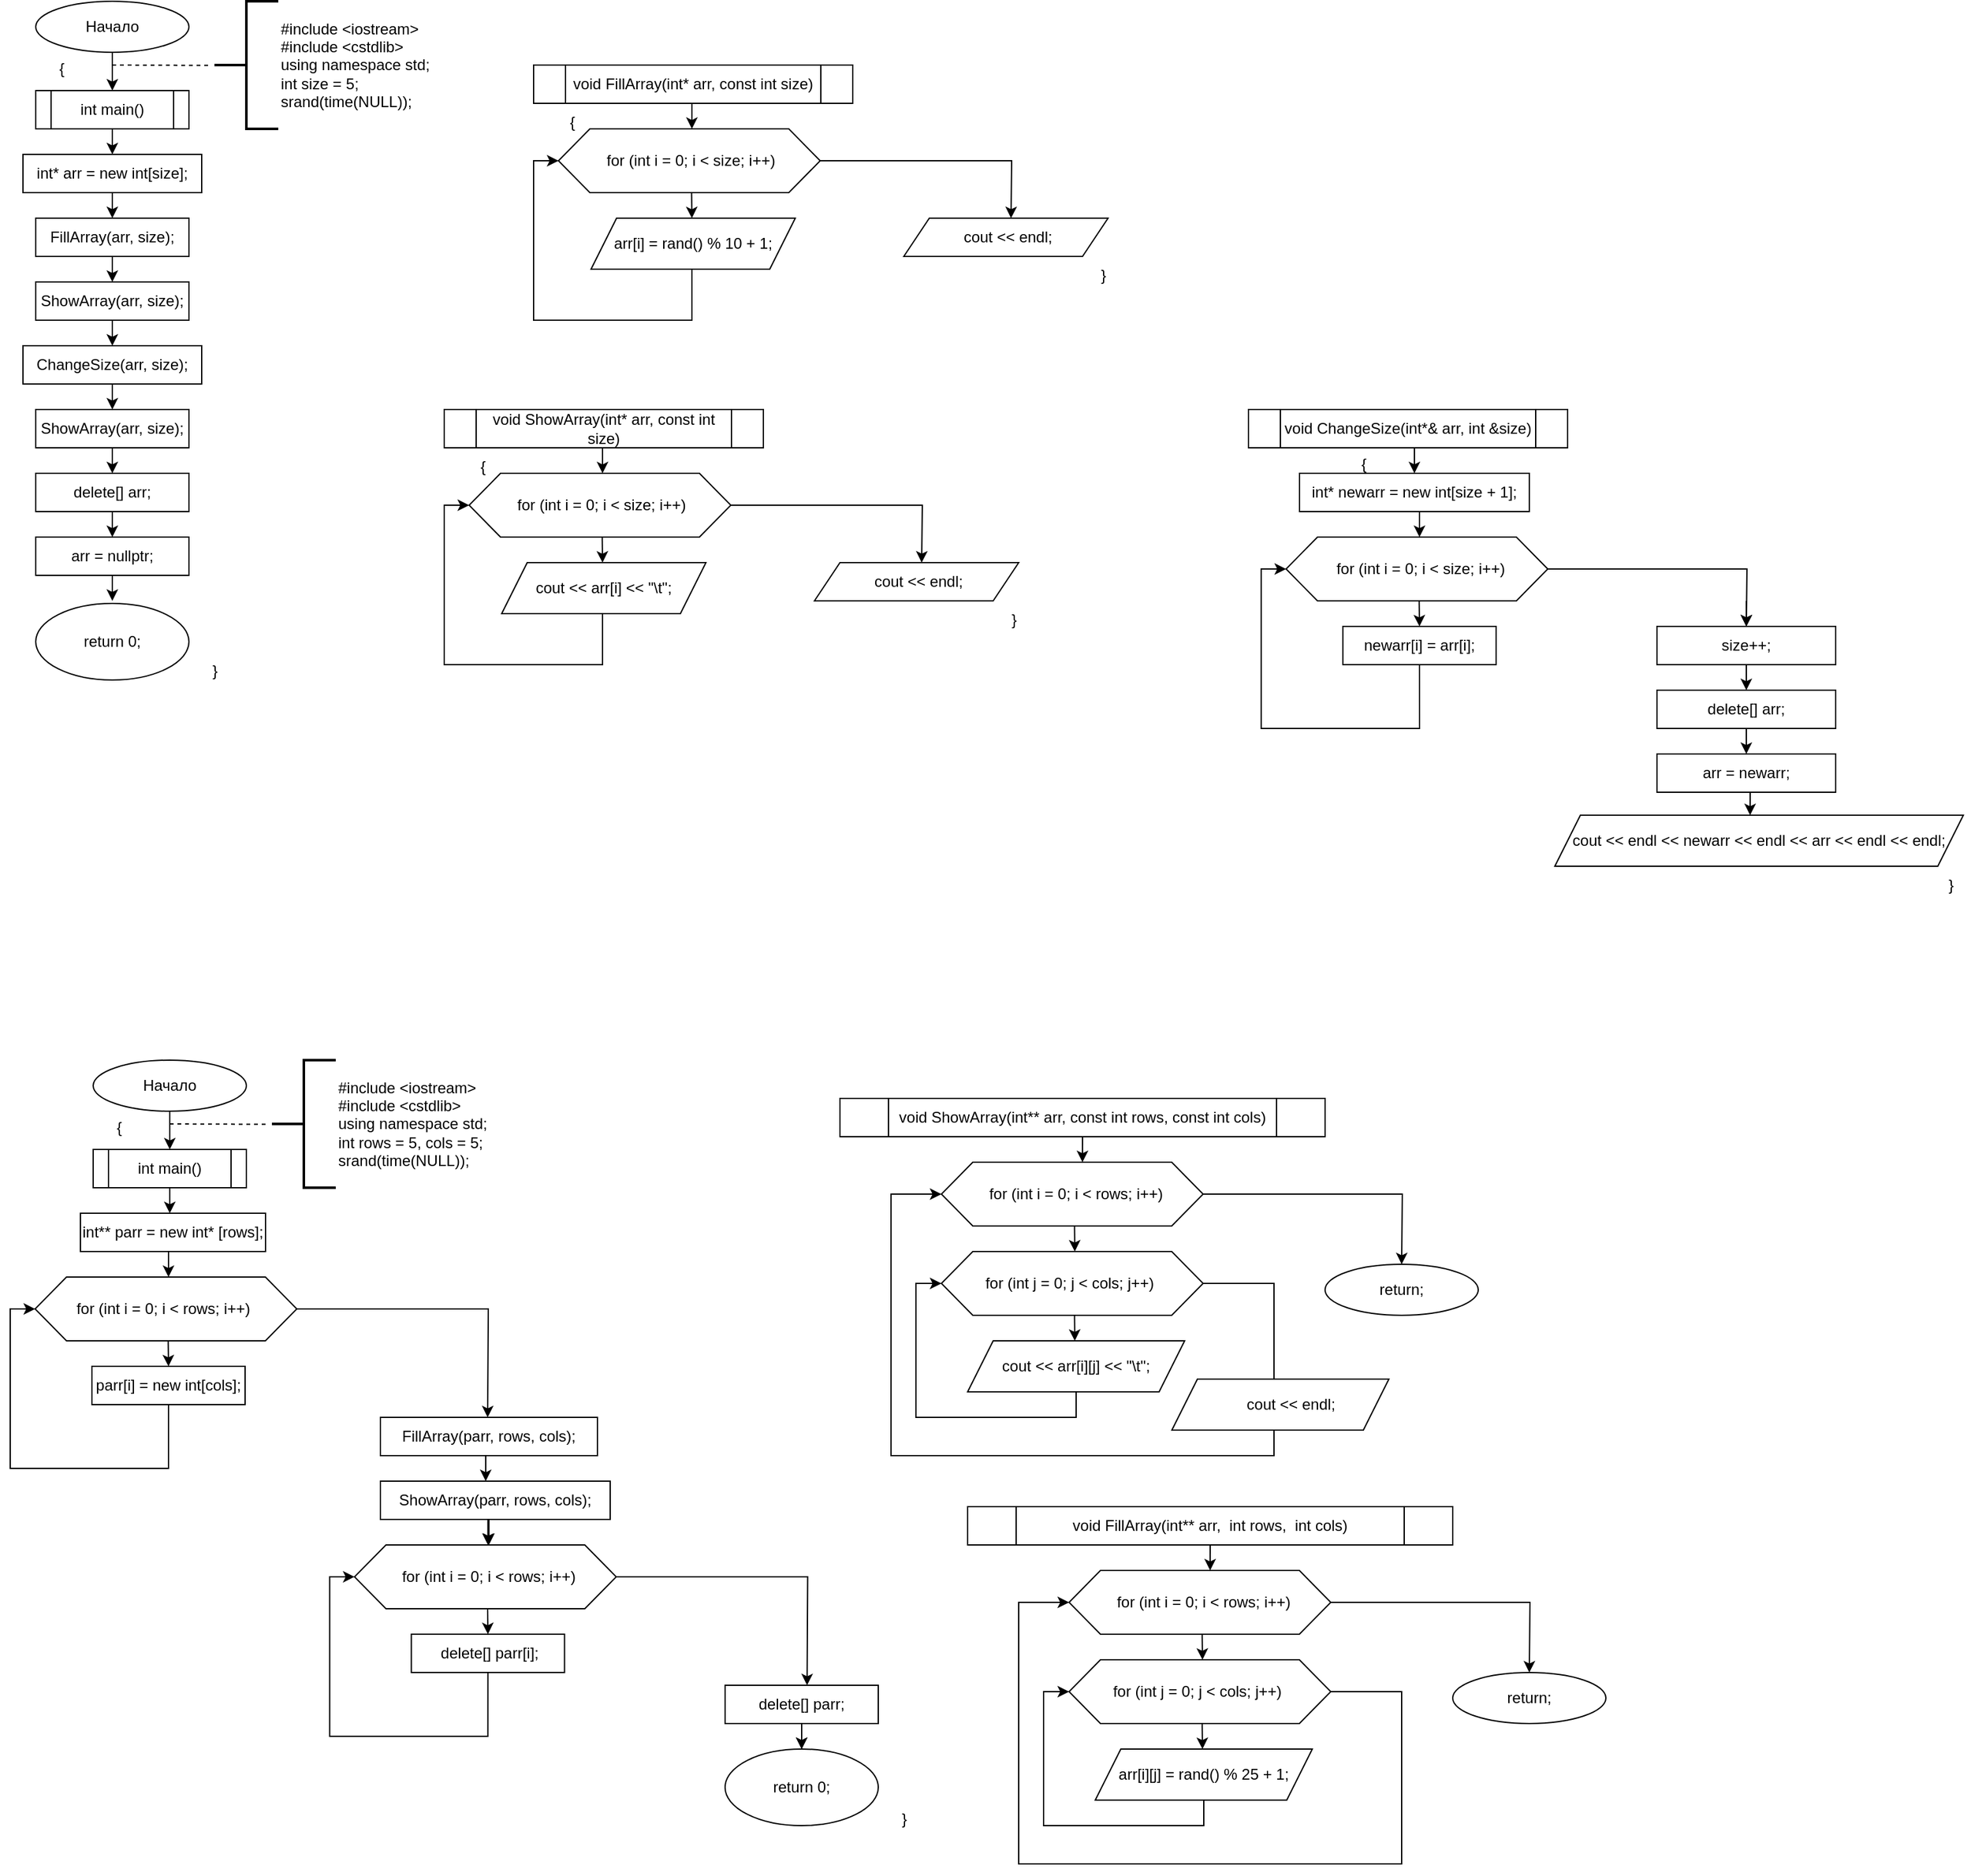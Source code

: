 <mxfile version="26.0.9">
  <diagram name="Страница — 1" id="n8K6wg7aoosV30UgKbMg">
    <mxGraphModel dx="1304" dy="760" grid="1" gridSize="10" guides="1" tooltips="1" connect="1" arrows="1" fold="1" page="1" pageScale="1" pageWidth="827" pageHeight="1169" math="0" shadow="0">
      <root>
        <mxCell id="0" />
        <mxCell id="1" parent="0" />
        <mxCell id="oNWCjYpiPIRY3sFP3CH3-1" value="" style="edgeStyle=orthogonalEdgeStyle;rounded=0;orthogonalLoop=1;jettySize=auto;html=1;" edge="1" source="oNWCjYpiPIRY3sFP3CH3-2" parent="1">
          <mxGeometry relative="1" as="geometry">
            <mxPoint x="370" y="110" as="targetPoint" />
          </mxGeometry>
        </mxCell>
        <mxCell id="oNWCjYpiPIRY3sFP3CH3-2" value="Начало" style="ellipse;whiteSpace=wrap;html=1;" vertex="1" parent="1">
          <mxGeometry x="310" y="40" width="120" height="40" as="geometry" />
        </mxCell>
        <mxCell id="oNWCjYpiPIRY3sFP3CH3-3" value="" style="edgeStyle=orthogonalEdgeStyle;rounded=0;orthogonalLoop=1;jettySize=auto;html=1;" edge="1" source="oNWCjYpiPIRY3sFP3CH3-4" parent="1">
          <mxGeometry relative="1" as="geometry">
            <mxPoint x="370" y="160" as="targetPoint" />
          </mxGeometry>
        </mxCell>
        <mxCell id="oNWCjYpiPIRY3sFP3CH3-4" value="int main()" style="shape=process;whiteSpace=wrap;html=1;backgroundOutline=1;" vertex="1" parent="1">
          <mxGeometry x="310" y="110" width="120" height="30" as="geometry" />
        </mxCell>
        <mxCell id="oNWCjYpiPIRY3sFP3CH3-5" value="int* arr = new int[size];" style="rounded=0;whiteSpace=wrap;html=1;" vertex="1" parent="1">
          <mxGeometry x="300" y="160" width="140" height="30" as="geometry" />
        </mxCell>
        <mxCell id="oNWCjYpiPIRY3sFP3CH3-6" value="" style="edgeStyle=orthogonalEdgeStyle;rounded=0;orthogonalLoop=1;jettySize=auto;html=1;" edge="1" parent="1">
          <mxGeometry relative="1" as="geometry">
            <mxPoint x="370" y="190" as="sourcePoint" />
            <mxPoint x="370" y="210" as="targetPoint" />
          </mxGeometry>
        </mxCell>
        <mxCell id="oNWCjYpiPIRY3sFP3CH3-7" value="FillArray(arr, size);" style="rounded=0;whiteSpace=wrap;html=1;" vertex="1" parent="1">
          <mxGeometry x="310" y="210" width="120" height="30" as="geometry" />
        </mxCell>
        <mxCell id="oNWCjYpiPIRY3sFP3CH3-9" value="&lt;div&gt;#include &amp;lt;iostream&amp;gt;&lt;/div&gt;&lt;div&gt;#include &amp;lt;cstdlib&amp;gt;&lt;/div&gt;&lt;div&gt;&lt;div&gt;using namespace std;&lt;/div&gt;&lt;/div&gt;&lt;div&gt;int size = 5;&lt;br&gt;&lt;/div&gt;&lt;div&gt;srand(time(NULL));&lt;/div&gt;" style="strokeWidth=2;html=1;shape=mxgraph.flowchart.annotation_2;align=left;labelPosition=right;pointerEvents=1;" vertex="1" parent="1">
          <mxGeometry x="450" y="40" width="50" height="100" as="geometry" />
        </mxCell>
        <mxCell id="oNWCjYpiPIRY3sFP3CH3-10" value="" style="endArrow=none;dashed=1;html=1;rounded=0;entryX=-0.04;entryY=0.503;entryDx=0;entryDy=0;entryPerimeter=0;" edge="1" target="oNWCjYpiPIRY3sFP3CH3-9" parent="1">
          <mxGeometry width="50" height="50" relative="1" as="geometry">
            <mxPoint x="370" y="90" as="sourcePoint" />
            <mxPoint x="440" y="90" as="targetPoint" />
          </mxGeometry>
        </mxCell>
        <mxCell id="oNWCjYpiPIRY3sFP3CH3-14" value="" style="edgeStyle=orthogonalEdgeStyle;rounded=0;orthogonalLoop=1;jettySize=auto;html=1;" edge="1" parent="1">
          <mxGeometry relative="1" as="geometry">
            <mxPoint x="370" y="240" as="sourcePoint" />
            <mxPoint x="370" y="260" as="targetPoint" />
          </mxGeometry>
        </mxCell>
        <mxCell id="oNWCjYpiPIRY3sFP3CH3-15" value="ShowArray(arr, size);" style="rounded=0;whiteSpace=wrap;html=1;" vertex="1" parent="1">
          <mxGeometry x="310" y="260" width="120" height="30" as="geometry" />
        </mxCell>
        <mxCell id="oNWCjYpiPIRY3sFP3CH3-16" value="" style="edgeStyle=orthogonalEdgeStyle;rounded=0;orthogonalLoop=1;jettySize=auto;html=1;" edge="1" parent="1">
          <mxGeometry relative="1" as="geometry">
            <mxPoint x="370" y="290" as="sourcePoint" />
            <mxPoint x="370" y="310" as="targetPoint" />
          </mxGeometry>
        </mxCell>
        <mxCell id="oNWCjYpiPIRY3sFP3CH3-17" value="ChangeSize(arr, size);" style="rounded=0;whiteSpace=wrap;html=1;" vertex="1" parent="1">
          <mxGeometry x="300" y="310" width="140" height="30" as="geometry" />
        </mxCell>
        <mxCell id="oNWCjYpiPIRY3sFP3CH3-18" value="" style="edgeStyle=orthogonalEdgeStyle;rounded=0;orthogonalLoop=1;jettySize=auto;html=1;" edge="1" parent="1">
          <mxGeometry relative="1" as="geometry">
            <mxPoint x="370" y="340" as="sourcePoint" />
            <mxPoint x="370" y="360" as="targetPoint" />
          </mxGeometry>
        </mxCell>
        <mxCell id="oNWCjYpiPIRY3sFP3CH3-19" value="ShowArray(arr, size);" style="rounded=0;whiteSpace=wrap;html=1;" vertex="1" parent="1">
          <mxGeometry x="310" y="360" width="120" height="30" as="geometry" />
        </mxCell>
        <mxCell id="oNWCjYpiPIRY3sFP3CH3-21" value="" style="edgeStyle=orthogonalEdgeStyle;rounded=0;orthogonalLoop=1;jettySize=auto;html=1;" edge="1" parent="1">
          <mxGeometry relative="1" as="geometry">
            <mxPoint x="370" y="390" as="sourcePoint" />
            <mxPoint x="370" y="410" as="targetPoint" />
          </mxGeometry>
        </mxCell>
        <mxCell id="oNWCjYpiPIRY3sFP3CH3-22" value="delete[] arr;" style="rounded=0;whiteSpace=wrap;html=1;" vertex="1" parent="1">
          <mxGeometry x="310" y="410" width="120" height="30" as="geometry" />
        </mxCell>
        <mxCell id="oNWCjYpiPIRY3sFP3CH3-27" value="" style="edgeStyle=orthogonalEdgeStyle;rounded=0;orthogonalLoop=1;jettySize=auto;html=1;" edge="1" parent="1">
          <mxGeometry relative="1" as="geometry">
            <mxPoint x="370" y="440" as="sourcePoint" />
            <mxPoint x="370" y="460" as="targetPoint" />
          </mxGeometry>
        </mxCell>
        <mxCell id="oNWCjYpiPIRY3sFP3CH3-28" value="arr = nullptr;" style="rounded=0;whiteSpace=wrap;html=1;" vertex="1" parent="1">
          <mxGeometry x="310" y="460" width="120" height="30" as="geometry" />
        </mxCell>
        <mxCell id="oNWCjYpiPIRY3sFP3CH3-29" value="" style="edgeStyle=orthogonalEdgeStyle;rounded=0;orthogonalLoop=1;jettySize=auto;html=1;" edge="1" parent="1">
          <mxGeometry relative="1" as="geometry">
            <mxPoint x="370" y="490" as="sourcePoint" />
            <mxPoint x="370" y="510" as="targetPoint" />
          </mxGeometry>
        </mxCell>
        <mxCell id="oNWCjYpiPIRY3sFP3CH3-34" value="return 0;" style="ellipse;whiteSpace=wrap;html=1;" vertex="1" parent="1">
          <mxGeometry x="310" y="512" width="120" height="60" as="geometry" />
        </mxCell>
        <mxCell id="oNWCjYpiPIRY3sFP3CH3-35" value="{" style="text;html=1;align=center;verticalAlign=middle;resizable=0;points=[];autosize=1;strokeColor=none;fillColor=none;" vertex="1" parent="1">
          <mxGeometry x="315" y="78" width="30" height="30" as="geometry" />
        </mxCell>
        <mxCell id="oNWCjYpiPIRY3sFP3CH3-36" value="}" style="text;html=1;align=center;verticalAlign=middle;resizable=0;points=[];autosize=1;strokeColor=none;fillColor=none;" vertex="1" parent="1">
          <mxGeometry x="435" y="550" width="30" height="30" as="geometry" />
        </mxCell>
        <mxCell id="oNWCjYpiPIRY3sFP3CH3-37" value="void ShowArray(int* arr, const int size)" style="shape=process;whiteSpace=wrap;html=1;backgroundOutline=1;" vertex="1" parent="1">
          <mxGeometry x="630" y="360" width="250" height="30" as="geometry" />
        </mxCell>
        <mxCell id="oNWCjYpiPIRY3sFP3CH3-39" value="" style="edgeStyle=orthogonalEdgeStyle;rounded=0;orthogonalLoop=1;jettySize=auto;html=1;" edge="1" parent="1">
          <mxGeometry relative="1" as="geometry">
            <mxPoint x="754.001" y="390.03" as="sourcePoint" />
            <mxPoint x="754.001" y="410.03" as="targetPoint" />
          </mxGeometry>
        </mxCell>
        <mxCell id="oNWCjYpiPIRY3sFP3CH3-40" style="edgeStyle=orthogonalEdgeStyle;rounded=0;orthogonalLoop=1;jettySize=auto;html=1;exitX=1;exitY=0.5;exitDx=0;exitDy=0;" edge="1" source="oNWCjYpiPIRY3sFP3CH3-41" parent="1">
          <mxGeometry relative="1" as="geometry">
            <mxPoint x="1004" y="480" as="targetPoint" />
          </mxGeometry>
        </mxCell>
        <mxCell id="oNWCjYpiPIRY3sFP3CH3-41" value="" style="verticalLabelPosition=bottom;verticalAlign=top;html=1;shape=hexagon;perimeter=hexagonPerimeter2;arcSize=6;size=0.12;" vertex="1" parent="1">
          <mxGeometry x="649.501" y="410.03" width="205" height="50" as="geometry" />
        </mxCell>
        <mxCell id="oNWCjYpiPIRY3sFP3CH3-42" value="" style="edgeStyle=orthogonalEdgeStyle;rounded=0;orthogonalLoop=1;jettySize=auto;html=1;" edge="1" parent="1">
          <mxGeometry relative="1" as="geometry">
            <mxPoint x="753.761" y="460.03" as="sourcePoint" />
            <mxPoint x="754.001" y="480.03" as="targetPoint" />
          </mxGeometry>
        </mxCell>
        <mxCell id="oNWCjYpiPIRY3sFP3CH3-43" value="for (int i = 0; i &amp;lt; size; i++)&amp;nbsp;" style="text;html=1;align=center;verticalAlign=middle;whiteSpace=wrap;rounded=0;" vertex="1" parent="1">
          <mxGeometry x="680" y="420.03" width="150" height="30" as="geometry" />
        </mxCell>
        <mxCell id="oNWCjYpiPIRY3sFP3CH3-44" value="" style="edgeStyle=orthogonalEdgeStyle;rounded=0;orthogonalLoop=1;jettySize=auto;html=1;entryX=0;entryY=0.5;entryDx=0;entryDy=0;" edge="1" target="oNWCjYpiPIRY3sFP3CH3-41" parent="1">
          <mxGeometry relative="1" as="geometry">
            <mxPoint x="754.001" y="510.03" as="sourcePoint" />
            <mxPoint x="634.001" y="480.03" as="targetPoint" />
            <Array as="points">
              <mxPoint x="754.001" y="560.03" />
              <mxPoint x="630.001" y="560.03" />
              <mxPoint x="630.001" y="435.03" />
            </Array>
          </mxGeometry>
        </mxCell>
        <mxCell id="oNWCjYpiPIRY3sFP3CH3-46" value="cout &amp;lt;&amp;lt; arr[i] &amp;lt;&amp;lt; &quot;\t&quot;;" style="shape=parallelogram;perimeter=parallelogramPerimeter;whiteSpace=wrap;html=1;fixedSize=1;" vertex="1" parent="1">
          <mxGeometry x="675" y="480" width="160" height="40" as="geometry" />
        </mxCell>
        <mxCell id="oNWCjYpiPIRY3sFP3CH3-47" value="&amp;nbsp;cout &amp;lt;&amp;lt; endl;" style="shape=parallelogram;perimeter=parallelogramPerimeter;whiteSpace=wrap;html=1;fixedSize=1;" vertex="1" parent="1">
          <mxGeometry x="920" y="480" width="160" height="30" as="geometry" />
        </mxCell>
        <mxCell id="oNWCjYpiPIRY3sFP3CH3-48" value="{" style="text;html=1;align=center;verticalAlign=middle;resizable=0;points=[];autosize=1;strokeColor=none;fillColor=none;" vertex="1" parent="1">
          <mxGeometry x="645" y="390" width="30" height="30" as="geometry" />
        </mxCell>
        <mxCell id="oNWCjYpiPIRY3sFP3CH3-49" value="}" style="text;html=1;align=center;verticalAlign=middle;resizable=0;points=[];autosize=1;strokeColor=none;fillColor=none;" vertex="1" parent="1">
          <mxGeometry x="1061" y="510" width="30" height="30" as="geometry" />
        </mxCell>
        <mxCell id="oNWCjYpiPIRY3sFP3CH3-51" value="void ChangeSize(int*&amp;amp; arr, int &amp;amp;size)" style="shape=process;whiteSpace=wrap;html=1;backgroundOutline=1;" vertex="1" parent="1">
          <mxGeometry x="1260" y="360" width="250" height="30" as="geometry" />
        </mxCell>
        <mxCell id="oNWCjYpiPIRY3sFP3CH3-52" value="" style="edgeStyle=orthogonalEdgeStyle;rounded=0;orthogonalLoop=1;jettySize=auto;html=1;" edge="1" parent="1">
          <mxGeometry relative="1" as="geometry">
            <mxPoint x="1390" y="410" as="targetPoint" />
            <mxPoint x="1390" y="390" as="sourcePoint" />
          </mxGeometry>
        </mxCell>
        <mxCell id="oNWCjYpiPIRY3sFP3CH3-53" value="int* newarr = new int[size + 1];" style="rounded=0;whiteSpace=wrap;html=1;" vertex="1" parent="1">
          <mxGeometry x="1300" y="410" width="180" height="30" as="geometry" />
        </mxCell>
        <mxCell id="oNWCjYpiPIRY3sFP3CH3-54" value="" style="edgeStyle=orthogonalEdgeStyle;rounded=0;orthogonalLoop=1;jettySize=auto;html=1;" edge="1" parent="1">
          <mxGeometry relative="1" as="geometry">
            <mxPoint x="1393.971" y="440" as="sourcePoint" />
            <mxPoint x="1393.971" y="460" as="targetPoint" />
          </mxGeometry>
        </mxCell>
        <mxCell id="oNWCjYpiPIRY3sFP3CH3-55" style="edgeStyle=orthogonalEdgeStyle;rounded=0;orthogonalLoop=1;jettySize=auto;html=1;exitX=1;exitY=0.5;exitDx=0;exitDy=0;" edge="1" source="oNWCjYpiPIRY3sFP3CH3-56" parent="1">
          <mxGeometry relative="1" as="geometry">
            <mxPoint x="1650" y="530" as="targetPoint" />
          </mxGeometry>
        </mxCell>
        <mxCell id="oNWCjYpiPIRY3sFP3CH3-56" value="" style="verticalLabelPosition=bottom;verticalAlign=top;html=1;shape=hexagon;perimeter=hexagonPerimeter2;arcSize=6;size=0.12;" vertex="1" parent="1">
          <mxGeometry x="1289.471" y="460" width="205" height="50" as="geometry" />
        </mxCell>
        <mxCell id="oNWCjYpiPIRY3sFP3CH3-57" value="" style="edgeStyle=orthogonalEdgeStyle;rounded=0;orthogonalLoop=1;jettySize=auto;html=1;" edge="1" parent="1">
          <mxGeometry relative="1" as="geometry">
            <mxPoint x="1393.731" y="510" as="sourcePoint" />
            <mxPoint x="1393.971" y="530" as="targetPoint" />
          </mxGeometry>
        </mxCell>
        <mxCell id="oNWCjYpiPIRY3sFP3CH3-58" value="for (int i = 0; i &amp;lt; size; i++)" style="text;html=1;align=center;verticalAlign=middle;whiteSpace=wrap;rounded=0;" vertex="1" parent="1">
          <mxGeometry x="1320" y="470" width="150" height="30" as="geometry" />
        </mxCell>
        <mxCell id="oNWCjYpiPIRY3sFP3CH3-59" value="" style="edgeStyle=orthogonalEdgeStyle;rounded=0;orthogonalLoop=1;jettySize=auto;html=1;entryX=0;entryY=0.5;entryDx=0;entryDy=0;" edge="1" target="oNWCjYpiPIRY3sFP3CH3-56" parent="1">
          <mxGeometry relative="1" as="geometry">
            <mxPoint x="1393.971" y="560" as="sourcePoint" />
            <mxPoint x="1273.971" y="530" as="targetPoint" />
            <Array as="points">
              <mxPoint x="1393.971" y="610" />
              <mxPoint x="1269.971" y="610" />
              <mxPoint x="1269.971" y="485" />
            </Array>
          </mxGeometry>
        </mxCell>
        <mxCell id="oNWCjYpiPIRY3sFP3CH3-60" value="newarr[i] = arr[i];" style="rounded=0;whiteSpace=wrap;html=1;" vertex="1" parent="1">
          <mxGeometry x="1333.971" y="530" width="120" height="30" as="geometry" />
        </mxCell>
        <mxCell id="oNWCjYpiPIRY3sFP3CH3-65" value="" style="edgeStyle=orthogonalEdgeStyle;rounded=0;orthogonalLoop=1;jettySize=auto;html=1;" edge="1" parent="1">
          <mxGeometry relative="1" as="geometry">
            <mxPoint x="1650" y="530" as="targetPoint" />
            <mxPoint x="1650" y="510" as="sourcePoint" />
          </mxGeometry>
        </mxCell>
        <mxCell id="oNWCjYpiPIRY3sFP3CH3-66" value="size++;" style="rounded=0;whiteSpace=wrap;html=1;" vertex="1" parent="1">
          <mxGeometry x="1580" y="530" width="140" height="30" as="geometry" />
        </mxCell>
        <mxCell id="oNWCjYpiPIRY3sFP3CH3-68" value="" style="edgeStyle=orthogonalEdgeStyle;rounded=0;orthogonalLoop=1;jettySize=auto;html=1;" edge="1" parent="1">
          <mxGeometry relative="1" as="geometry">
            <mxPoint x="1650" y="580" as="targetPoint" />
            <mxPoint x="1650" y="560" as="sourcePoint" />
          </mxGeometry>
        </mxCell>
        <mxCell id="oNWCjYpiPIRY3sFP3CH3-69" value="delete[] arr;" style="rounded=0;whiteSpace=wrap;html=1;" vertex="1" parent="1">
          <mxGeometry x="1580" y="580" width="140" height="30" as="geometry" />
        </mxCell>
        <mxCell id="oNWCjYpiPIRY3sFP3CH3-71" value="" style="edgeStyle=orthogonalEdgeStyle;rounded=0;orthogonalLoop=1;jettySize=auto;html=1;" edge="1" parent="1">
          <mxGeometry relative="1" as="geometry">
            <mxPoint x="1650" y="630" as="targetPoint" />
            <mxPoint x="1650" y="610" as="sourcePoint" />
          </mxGeometry>
        </mxCell>
        <mxCell id="oNWCjYpiPIRY3sFP3CH3-74" style="edgeStyle=orthogonalEdgeStyle;rounded=0;orthogonalLoop=1;jettySize=auto;html=1;exitX=0.5;exitY=1;exitDx=0;exitDy=0;entryX=0.478;entryY=0;entryDx=0;entryDy=0;entryPerimeter=0;" edge="1" parent="1" source="oNWCjYpiPIRY3sFP3CH3-72" target="oNWCjYpiPIRY3sFP3CH3-73">
          <mxGeometry relative="1" as="geometry" />
        </mxCell>
        <mxCell id="oNWCjYpiPIRY3sFP3CH3-72" value="arr = newarr;" style="rounded=0;whiteSpace=wrap;html=1;" vertex="1" parent="1">
          <mxGeometry x="1580" y="630" width="140" height="30" as="geometry" />
        </mxCell>
        <mxCell id="oNWCjYpiPIRY3sFP3CH3-73" value="cout &amp;lt;&amp;lt; endl &amp;lt;&amp;lt; newarr &amp;lt;&amp;lt; endl &amp;lt;&amp;lt; arr &amp;lt;&amp;lt; endl &amp;lt;&amp;lt; endl;" style="shape=parallelogram;perimeter=parallelogramPerimeter;whiteSpace=wrap;html=1;fixedSize=1;" vertex="1" parent="1">
          <mxGeometry x="1500" y="678" width="320" height="40" as="geometry" />
        </mxCell>
        <mxCell id="oNWCjYpiPIRY3sFP3CH3-75" value="void FillArray(int* arr, const int size)" style="shape=process;whiteSpace=wrap;html=1;backgroundOutline=1;" vertex="1" parent="1">
          <mxGeometry x="700" y="90" width="250" height="30" as="geometry" />
        </mxCell>
        <mxCell id="oNWCjYpiPIRY3sFP3CH3-76" value="" style="edgeStyle=orthogonalEdgeStyle;rounded=0;orthogonalLoop=1;jettySize=auto;html=1;" edge="1" parent="1">
          <mxGeometry relative="1" as="geometry">
            <mxPoint x="824.001" y="120.03" as="sourcePoint" />
            <mxPoint x="824.001" y="140.03" as="targetPoint" />
          </mxGeometry>
        </mxCell>
        <mxCell id="oNWCjYpiPIRY3sFP3CH3-77" style="edgeStyle=orthogonalEdgeStyle;rounded=0;orthogonalLoop=1;jettySize=auto;html=1;exitX=1;exitY=0.5;exitDx=0;exitDy=0;" edge="1" parent="1" source="oNWCjYpiPIRY3sFP3CH3-78">
          <mxGeometry relative="1" as="geometry">
            <mxPoint x="1074" y="210" as="targetPoint" />
          </mxGeometry>
        </mxCell>
        <mxCell id="oNWCjYpiPIRY3sFP3CH3-78" value="" style="verticalLabelPosition=bottom;verticalAlign=top;html=1;shape=hexagon;perimeter=hexagonPerimeter2;arcSize=6;size=0.12;" vertex="1" parent="1">
          <mxGeometry x="719.501" y="140.03" width="205" height="50" as="geometry" />
        </mxCell>
        <mxCell id="oNWCjYpiPIRY3sFP3CH3-79" value="" style="edgeStyle=orthogonalEdgeStyle;rounded=0;orthogonalLoop=1;jettySize=auto;html=1;" edge="1" parent="1">
          <mxGeometry relative="1" as="geometry">
            <mxPoint x="823.761" y="190.03" as="sourcePoint" />
            <mxPoint x="824.001" y="210.03" as="targetPoint" />
          </mxGeometry>
        </mxCell>
        <mxCell id="oNWCjYpiPIRY3sFP3CH3-80" value="for (int i = 0; i &amp;lt; size; i++)&amp;nbsp;" style="text;html=1;align=center;verticalAlign=middle;whiteSpace=wrap;rounded=0;" vertex="1" parent="1">
          <mxGeometry x="750" y="150.03" width="150" height="30" as="geometry" />
        </mxCell>
        <mxCell id="oNWCjYpiPIRY3sFP3CH3-81" value="" style="edgeStyle=orthogonalEdgeStyle;rounded=0;orthogonalLoop=1;jettySize=auto;html=1;entryX=0;entryY=0.5;entryDx=0;entryDy=0;" edge="1" parent="1" target="oNWCjYpiPIRY3sFP3CH3-78">
          <mxGeometry relative="1" as="geometry">
            <mxPoint x="824.001" y="240.03" as="sourcePoint" />
            <mxPoint x="704.001" y="210.03" as="targetPoint" />
            <Array as="points">
              <mxPoint x="824.001" y="290.03" />
              <mxPoint x="700.001" y="290.03" />
              <mxPoint x="700.001" y="165.03" />
            </Array>
          </mxGeometry>
        </mxCell>
        <mxCell id="oNWCjYpiPIRY3sFP3CH3-82" value="arr[i] = rand() % 10 + 1;" style="shape=parallelogram;perimeter=parallelogramPerimeter;whiteSpace=wrap;html=1;fixedSize=1;" vertex="1" parent="1">
          <mxGeometry x="745" y="210" width="160" height="40" as="geometry" />
        </mxCell>
        <mxCell id="oNWCjYpiPIRY3sFP3CH3-83" value="&amp;nbsp;cout &amp;lt;&amp;lt; endl;" style="shape=parallelogram;perimeter=parallelogramPerimeter;whiteSpace=wrap;html=1;fixedSize=1;" vertex="1" parent="1">
          <mxGeometry x="990" y="210" width="160" height="30" as="geometry" />
        </mxCell>
        <mxCell id="oNWCjYpiPIRY3sFP3CH3-84" value="{" style="text;html=1;align=center;verticalAlign=middle;resizable=0;points=[];autosize=1;strokeColor=none;fillColor=none;" vertex="1" parent="1">
          <mxGeometry x="715" y="120" width="30" height="30" as="geometry" />
        </mxCell>
        <mxCell id="oNWCjYpiPIRY3sFP3CH3-85" value="}" style="text;html=1;align=center;verticalAlign=middle;resizable=0;points=[];autosize=1;strokeColor=none;fillColor=none;" vertex="1" parent="1">
          <mxGeometry x="1131" y="240" width="30" height="30" as="geometry" />
        </mxCell>
        <mxCell id="oNWCjYpiPIRY3sFP3CH3-86" value="{" style="text;html=1;align=center;verticalAlign=middle;resizable=0;points=[];autosize=1;strokeColor=none;fillColor=none;" vertex="1" parent="1">
          <mxGeometry x="1335" y="388" width="30" height="30" as="geometry" />
        </mxCell>
        <mxCell id="oNWCjYpiPIRY3sFP3CH3-87" value="}" style="text;html=1;align=center;verticalAlign=middle;resizable=0;points=[];autosize=1;strokeColor=none;fillColor=none;" vertex="1" parent="1">
          <mxGeometry x="1795" y="718" width="30" height="30" as="geometry" />
        </mxCell>
        <mxCell id="oNWCjYpiPIRY3sFP3CH3-88" value="" style="edgeStyle=orthogonalEdgeStyle;rounded=0;orthogonalLoop=1;jettySize=auto;html=1;" edge="1" parent="1" source="oNWCjYpiPIRY3sFP3CH3-89">
          <mxGeometry relative="1" as="geometry">
            <mxPoint x="415" y="940" as="targetPoint" />
          </mxGeometry>
        </mxCell>
        <mxCell id="oNWCjYpiPIRY3sFP3CH3-89" value="Начало" style="ellipse;whiteSpace=wrap;html=1;" vertex="1" parent="1">
          <mxGeometry x="355" y="870" width="120" height="40" as="geometry" />
        </mxCell>
        <mxCell id="oNWCjYpiPIRY3sFP3CH3-90" value="" style="edgeStyle=orthogonalEdgeStyle;rounded=0;orthogonalLoop=1;jettySize=auto;html=1;" edge="1" parent="1" source="oNWCjYpiPIRY3sFP3CH3-91">
          <mxGeometry relative="1" as="geometry">
            <mxPoint x="415" y="990" as="targetPoint" />
          </mxGeometry>
        </mxCell>
        <mxCell id="oNWCjYpiPIRY3sFP3CH3-91" value="int main()" style="shape=process;whiteSpace=wrap;html=1;backgroundOutline=1;" vertex="1" parent="1">
          <mxGeometry x="355" y="940" width="120" height="30" as="geometry" />
        </mxCell>
        <mxCell id="oNWCjYpiPIRY3sFP3CH3-92" value="int** parr = new int* [rows];" style="rounded=0;whiteSpace=wrap;html=1;" vertex="1" parent="1">
          <mxGeometry x="345" y="990" width="145" height="30" as="geometry" />
        </mxCell>
        <mxCell id="oNWCjYpiPIRY3sFP3CH3-94" value="FillArray(parr, rows, cols);" style="rounded=0;whiteSpace=wrap;html=1;" vertex="1" parent="1">
          <mxGeometry x="580" y="1150" width="170" height="30" as="geometry" />
        </mxCell>
        <mxCell id="oNWCjYpiPIRY3sFP3CH3-95" value="&lt;div&gt;#include &amp;lt;iostream&amp;gt;&lt;/div&gt;&lt;div&gt;#include &amp;lt;cstdlib&amp;gt;&lt;/div&gt;&lt;div&gt;&lt;div&gt;using namespace std;&lt;/div&gt;&lt;/div&gt;&lt;div&gt;int rows = 5, cols = 5;&lt;br&gt;&lt;/div&gt;&lt;div&gt;srand(time(NULL));&lt;/div&gt;" style="strokeWidth=2;html=1;shape=mxgraph.flowchart.annotation_2;align=left;labelPosition=right;pointerEvents=1;" vertex="1" parent="1">
          <mxGeometry x="495" y="870" width="50" height="100" as="geometry" />
        </mxCell>
        <mxCell id="oNWCjYpiPIRY3sFP3CH3-96" value="" style="endArrow=none;dashed=1;html=1;rounded=0;entryX=-0.04;entryY=0.503;entryDx=0;entryDy=0;entryPerimeter=0;" edge="1" parent="1" target="oNWCjYpiPIRY3sFP3CH3-95">
          <mxGeometry width="50" height="50" relative="1" as="geometry">
            <mxPoint x="415" y="920" as="sourcePoint" />
            <mxPoint x="485" y="920" as="targetPoint" />
          </mxGeometry>
        </mxCell>
        <mxCell id="oNWCjYpiPIRY3sFP3CH3-97" value="" style="edgeStyle=orthogonalEdgeStyle;rounded=0;orthogonalLoop=1;jettySize=auto;html=1;" edge="1" parent="1">
          <mxGeometry relative="1" as="geometry">
            <mxPoint x="662.5" y="1180" as="sourcePoint" />
            <mxPoint x="662.5" y="1200" as="targetPoint" />
          </mxGeometry>
        </mxCell>
        <mxCell id="oNWCjYpiPIRY3sFP3CH3-98" value="ShowArray(parr, rows, cols);" style="rounded=0;whiteSpace=wrap;html=1;" vertex="1" parent="1">
          <mxGeometry x="580" y="1200" width="180" height="30" as="geometry" />
        </mxCell>
        <mxCell id="oNWCjYpiPIRY3sFP3CH3-103" value="" style="edgeStyle=orthogonalEdgeStyle;rounded=0;orthogonalLoop=1;jettySize=auto;html=1;" edge="1" parent="1">
          <mxGeometry relative="1" as="geometry">
            <mxPoint x="665" y="1230" as="sourcePoint" />
            <mxPoint x="665" y="1250" as="targetPoint" />
          </mxGeometry>
        </mxCell>
        <mxCell id="oNWCjYpiPIRY3sFP3CH3-104" value="delete[] parr;" style="rounded=0;whiteSpace=wrap;html=1;" vertex="1" parent="1">
          <mxGeometry x="850" y="1360" width="120" height="30" as="geometry" />
        </mxCell>
        <mxCell id="oNWCjYpiPIRY3sFP3CH3-105" value="" style="edgeStyle=orthogonalEdgeStyle;rounded=0;orthogonalLoop=1;jettySize=auto;html=1;" edge="1" parent="1">
          <mxGeometry relative="1" as="geometry">
            <mxPoint x="910" y="1390" as="sourcePoint" />
            <mxPoint x="910" y="1410" as="targetPoint" />
          </mxGeometry>
        </mxCell>
        <mxCell id="oNWCjYpiPIRY3sFP3CH3-107" value="" style="edgeStyle=orthogonalEdgeStyle;rounded=0;orthogonalLoop=1;jettySize=auto;html=1;" edge="1" parent="1">
          <mxGeometry relative="1" as="geometry">
            <mxPoint x="910" y="1390" as="sourcePoint" />
            <mxPoint x="910" y="1410" as="targetPoint" />
          </mxGeometry>
        </mxCell>
        <mxCell id="oNWCjYpiPIRY3sFP3CH3-108" value="return 0;" style="ellipse;whiteSpace=wrap;html=1;" vertex="1" parent="1">
          <mxGeometry x="850" y="1410" width="120" height="60" as="geometry" />
        </mxCell>
        <mxCell id="oNWCjYpiPIRY3sFP3CH3-109" value="{" style="text;html=1;align=center;verticalAlign=middle;resizable=0;points=[];autosize=1;strokeColor=none;fillColor=none;" vertex="1" parent="1">
          <mxGeometry x="360" y="908" width="30" height="30" as="geometry" />
        </mxCell>
        <mxCell id="oNWCjYpiPIRY3sFP3CH3-110" value="}" style="text;html=1;align=center;verticalAlign=middle;resizable=0;points=[];autosize=1;strokeColor=none;fillColor=none;" vertex="1" parent="1">
          <mxGeometry x="975" y="1450" width="30" height="30" as="geometry" />
        </mxCell>
        <mxCell id="oNWCjYpiPIRY3sFP3CH3-111" value="" style="edgeStyle=orthogonalEdgeStyle;rounded=0;orthogonalLoop=1;jettySize=auto;html=1;" edge="1" parent="1">
          <mxGeometry relative="1" as="geometry">
            <mxPoint x="414.001" y="1020" as="sourcePoint" />
            <mxPoint x="414.001" y="1040" as="targetPoint" />
          </mxGeometry>
        </mxCell>
        <mxCell id="oNWCjYpiPIRY3sFP3CH3-112" style="edgeStyle=orthogonalEdgeStyle;rounded=0;orthogonalLoop=1;jettySize=auto;html=1;exitX=1;exitY=0.5;exitDx=0;exitDy=0;" edge="1" source="oNWCjYpiPIRY3sFP3CH3-113" parent="1">
          <mxGeometry relative="1" as="geometry">
            <mxPoint x="664.001" y="1150" as="targetPoint" />
          </mxGeometry>
        </mxCell>
        <mxCell id="oNWCjYpiPIRY3sFP3CH3-113" value="" style="verticalLabelPosition=bottom;verticalAlign=top;html=1;shape=hexagon;perimeter=hexagonPerimeter2;arcSize=6;size=0.12;" vertex="1" parent="1">
          <mxGeometry x="309.501" y="1040" width="205" height="50" as="geometry" />
        </mxCell>
        <mxCell id="oNWCjYpiPIRY3sFP3CH3-114" value="" style="edgeStyle=orthogonalEdgeStyle;rounded=0;orthogonalLoop=1;jettySize=auto;html=1;" edge="1" parent="1">
          <mxGeometry relative="1" as="geometry">
            <mxPoint x="413.761" y="1090" as="sourcePoint" />
            <mxPoint x="414.001" y="1110" as="targetPoint" />
          </mxGeometry>
        </mxCell>
        <mxCell id="oNWCjYpiPIRY3sFP3CH3-115" value="for (int i = 0; i &amp;lt; rows; i++)" style="text;html=1;align=center;verticalAlign=middle;whiteSpace=wrap;rounded=0;" vertex="1" parent="1">
          <mxGeometry x="330" y="1050" width="160" height="30" as="geometry" />
        </mxCell>
        <mxCell id="oNWCjYpiPIRY3sFP3CH3-116" value="" style="edgeStyle=orthogonalEdgeStyle;rounded=0;orthogonalLoop=1;jettySize=auto;html=1;entryX=0;entryY=0.5;entryDx=0;entryDy=0;" edge="1" target="oNWCjYpiPIRY3sFP3CH3-113" parent="1">
          <mxGeometry relative="1" as="geometry">
            <mxPoint x="414.001" y="1140" as="sourcePoint" />
            <mxPoint x="294.001" y="1110" as="targetPoint" />
            <Array as="points">
              <mxPoint x="414.001" y="1190" />
              <mxPoint x="290.001" y="1190" />
              <mxPoint x="290.001" y="1065" />
            </Array>
          </mxGeometry>
        </mxCell>
        <mxCell id="oNWCjYpiPIRY3sFP3CH3-117" value="parr[i] = new int[cols];" style="rounded=0;whiteSpace=wrap;html=1;" vertex="1" parent="1">
          <mxGeometry x="354.001" y="1110" width="120" height="30" as="geometry" />
        </mxCell>
        <mxCell id="oNWCjYpiPIRY3sFP3CH3-118" value="" style="edgeStyle=orthogonalEdgeStyle;rounded=0;orthogonalLoop=1;jettySize=auto;html=1;" edge="1" parent="1">
          <mxGeometry relative="1" as="geometry">
            <mxPoint x="664.231" y="1229.97" as="sourcePoint" />
            <mxPoint x="664.231" y="1249.97" as="targetPoint" />
          </mxGeometry>
        </mxCell>
        <mxCell id="oNWCjYpiPIRY3sFP3CH3-119" style="edgeStyle=orthogonalEdgeStyle;rounded=0;orthogonalLoop=1;jettySize=auto;html=1;exitX=1;exitY=0.5;exitDx=0;exitDy=0;" edge="1" source="oNWCjYpiPIRY3sFP3CH3-120" parent="1">
          <mxGeometry relative="1" as="geometry">
            <mxPoint x="914.231" y="1359.97" as="targetPoint" />
          </mxGeometry>
        </mxCell>
        <mxCell id="oNWCjYpiPIRY3sFP3CH3-120" value="" style="verticalLabelPosition=bottom;verticalAlign=top;html=1;shape=hexagon;perimeter=hexagonPerimeter2;arcSize=6;size=0.12;" vertex="1" parent="1">
          <mxGeometry x="559.731" y="1249.97" width="205" height="50" as="geometry" />
        </mxCell>
        <mxCell id="oNWCjYpiPIRY3sFP3CH3-121" value="" style="edgeStyle=orthogonalEdgeStyle;rounded=0;orthogonalLoop=1;jettySize=auto;html=1;" edge="1" parent="1">
          <mxGeometry relative="1" as="geometry">
            <mxPoint x="663.991" y="1299.97" as="sourcePoint" />
            <mxPoint x="664.231" y="1319.97" as="targetPoint" />
          </mxGeometry>
        </mxCell>
        <mxCell id="oNWCjYpiPIRY3sFP3CH3-122" value="for (int i = 0; i &amp;lt; rows; i++)" style="text;html=1;align=center;verticalAlign=middle;whiteSpace=wrap;rounded=0;" vertex="1" parent="1">
          <mxGeometry x="590" y="1259.97" width="150" height="30" as="geometry" />
        </mxCell>
        <mxCell id="oNWCjYpiPIRY3sFP3CH3-123" value="" style="edgeStyle=orthogonalEdgeStyle;rounded=0;orthogonalLoop=1;jettySize=auto;html=1;entryX=0;entryY=0.5;entryDx=0;entryDy=0;" edge="1" target="oNWCjYpiPIRY3sFP3CH3-120" parent="1">
          <mxGeometry relative="1" as="geometry">
            <mxPoint x="664.231" y="1349.97" as="sourcePoint" />
            <mxPoint x="544.231" y="1319.97" as="targetPoint" />
            <Array as="points">
              <mxPoint x="664.231" y="1399.97" />
              <mxPoint x="540.231" y="1399.97" />
              <mxPoint x="540.231" y="1274.97" />
            </Array>
          </mxGeometry>
        </mxCell>
        <mxCell id="oNWCjYpiPIRY3sFP3CH3-124" value="&amp;nbsp;delete[] parr[i];" style="rounded=0;whiteSpace=wrap;html=1;" vertex="1" parent="1">
          <mxGeometry x="604.231" y="1319.97" width="120" height="30" as="geometry" />
        </mxCell>
        <mxCell id="oNWCjYpiPIRY3sFP3CH3-126" style="edgeStyle=orthogonalEdgeStyle;rounded=0;orthogonalLoop=1;jettySize=auto;html=1;exitX=0.5;exitY=1;exitDx=0;exitDy=0;" edge="1" parent="1" source="oNWCjYpiPIRY3sFP3CH3-125">
          <mxGeometry relative="1" as="geometry">
            <mxPoint x="1129.966" y="950" as="targetPoint" />
          </mxGeometry>
        </mxCell>
        <mxCell id="oNWCjYpiPIRY3sFP3CH3-125" value="void ShowArray(int** arr, const int rows, const int cols)" style="shape=process;whiteSpace=wrap;html=1;backgroundOutline=1;" vertex="1" parent="1">
          <mxGeometry x="940" y="900" width="380" height="30" as="geometry" />
        </mxCell>
        <mxCell id="oNWCjYpiPIRY3sFP3CH3-128" style="edgeStyle=orthogonalEdgeStyle;rounded=0;orthogonalLoop=1;jettySize=auto;html=1;exitX=1;exitY=0.5;exitDx=0;exitDy=0;" edge="1" source="oNWCjYpiPIRY3sFP3CH3-129" parent="1">
          <mxGeometry relative="1" as="geometry">
            <mxPoint x="1380" y="1030" as="targetPoint" />
          </mxGeometry>
        </mxCell>
        <mxCell id="oNWCjYpiPIRY3sFP3CH3-129" value="" style="verticalLabelPosition=bottom;verticalAlign=top;html=1;shape=hexagon;perimeter=hexagonPerimeter2;arcSize=6;size=0.12;" vertex="1" parent="1">
          <mxGeometry x="1019.471" y="950" width="205" height="50" as="geometry" />
        </mxCell>
        <mxCell id="oNWCjYpiPIRY3sFP3CH3-130" value="" style="edgeStyle=orthogonalEdgeStyle;rounded=0;orthogonalLoop=1;jettySize=auto;html=1;" edge="1" parent="1">
          <mxGeometry relative="1" as="geometry">
            <mxPoint x="1123.731" y="1000" as="sourcePoint" />
            <mxPoint x="1123.971" y="1020" as="targetPoint" />
          </mxGeometry>
        </mxCell>
        <mxCell id="oNWCjYpiPIRY3sFP3CH3-131" value="for (int i = 0; i &amp;lt; rows; i++)" style="text;html=1;align=center;verticalAlign=middle;whiteSpace=wrap;rounded=0;" vertex="1" parent="1">
          <mxGeometry x="1050" y="960" width="150" height="30" as="geometry" />
        </mxCell>
        <mxCell id="oNWCjYpiPIRY3sFP3CH3-139" style="edgeStyle=orthogonalEdgeStyle;rounded=0;orthogonalLoop=1;jettySize=auto;html=1;exitX=1;exitY=0.5;exitDx=0;exitDy=0;entryX=0;entryY=0.5;entryDx=0;entryDy=0;" edge="1" parent="1" source="oNWCjYpiPIRY3sFP3CH3-134" target="oNWCjYpiPIRY3sFP3CH3-129">
          <mxGeometry relative="1" as="geometry">
            <Array as="points">
              <mxPoint x="1280" y="1045" />
              <mxPoint x="1280" y="1180" />
              <mxPoint x="980" y="1180" />
              <mxPoint x="980" y="975" />
            </Array>
          </mxGeometry>
        </mxCell>
        <mxCell id="oNWCjYpiPIRY3sFP3CH3-134" value="" style="verticalLabelPosition=bottom;verticalAlign=top;html=1;shape=hexagon;perimeter=hexagonPerimeter2;arcSize=6;size=0.12;" vertex="1" parent="1">
          <mxGeometry x="1019.471" y="1020" width="205" height="50" as="geometry" />
        </mxCell>
        <mxCell id="oNWCjYpiPIRY3sFP3CH3-135" value="" style="edgeStyle=orthogonalEdgeStyle;rounded=0;orthogonalLoop=1;jettySize=auto;html=1;" edge="1" parent="1">
          <mxGeometry relative="1" as="geometry">
            <mxPoint x="1123.731" y="1070" as="sourcePoint" />
            <mxPoint x="1123.971" y="1090" as="targetPoint" />
          </mxGeometry>
        </mxCell>
        <mxCell id="oNWCjYpiPIRY3sFP3CH3-136" value="for (int j = 0; j &amp;lt; cols; j++)" style="text;html=1;align=center;verticalAlign=middle;whiteSpace=wrap;rounded=0;" vertex="1" parent="1">
          <mxGeometry x="1040" y="1030" width="160" height="30" as="geometry" />
        </mxCell>
        <mxCell id="oNWCjYpiPIRY3sFP3CH3-138" style="edgeStyle=orthogonalEdgeStyle;rounded=0;orthogonalLoop=1;jettySize=auto;html=1;exitX=0.5;exitY=1;exitDx=0;exitDy=0;entryX=0;entryY=0.5;entryDx=0;entryDy=0;" edge="1" parent="1" source="oNWCjYpiPIRY3sFP3CH3-137" target="oNWCjYpiPIRY3sFP3CH3-134">
          <mxGeometry relative="1" as="geometry" />
        </mxCell>
        <mxCell id="oNWCjYpiPIRY3sFP3CH3-137" value="cout &amp;lt;&amp;lt; arr[i][j] &amp;lt;&amp;lt; &quot;\t&quot;;" style="shape=parallelogram;perimeter=parallelogramPerimeter;whiteSpace=wrap;html=1;fixedSize=1;" vertex="1" parent="1">
          <mxGeometry x="1040" y="1090" width="170" height="40" as="geometry" />
        </mxCell>
        <mxCell id="oNWCjYpiPIRY3sFP3CH3-140" value="&amp;nbsp; &amp;nbsp; &amp;nbsp;cout &amp;lt;&amp;lt; endl;" style="shape=parallelogram;perimeter=parallelogramPerimeter;whiteSpace=wrap;html=1;fixedSize=1;" vertex="1" parent="1">
          <mxGeometry x="1200" y="1120" width="170" height="40" as="geometry" />
        </mxCell>
        <mxCell id="oNWCjYpiPIRY3sFP3CH3-142" value="return;" style="ellipse;whiteSpace=wrap;html=1;" vertex="1" parent="1">
          <mxGeometry x="1320" y="1030" width="120" height="40" as="geometry" />
        </mxCell>
        <mxCell id="oNWCjYpiPIRY3sFP3CH3-143" style="edgeStyle=orthogonalEdgeStyle;rounded=0;orthogonalLoop=1;jettySize=auto;html=1;exitX=0.5;exitY=1;exitDx=0;exitDy=0;" edge="1" parent="1" source="oNWCjYpiPIRY3sFP3CH3-144">
          <mxGeometry relative="1" as="geometry">
            <mxPoint x="1229.966" y="1270" as="targetPoint" />
          </mxGeometry>
        </mxCell>
        <mxCell id="oNWCjYpiPIRY3sFP3CH3-144" value="void FillArray(int** arr,&amp;nbsp; int rows,&amp;nbsp; int cols)" style="shape=process;whiteSpace=wrap;html=1;backgroundOutline=1;" vertex="1" parent="1">
          <mxGeometry x="1040" y="1220" width="380" height="30" as="geometry" />
        </mxCell>
        <mxCell id="oNWCjYpiPIRY3sFP3CH3-145" style="edgeStyle=orthogonalEdgeStyle;rounded=0;orthogonalLoop=1;jettySize=auto;html=1;exitX=1;exitY=0.5;exitDx=0;exitDy=0;" edge="1" parent="1" source="oNWCjYpiPIRY3sFP3CH3-146">
          <mxGeometry relative="1" as="geometry">
            <mxPoint x="1480" y="1350" as="targetPoint" />
          </mxGeometry>
        </mxCell>
        <mxCell id="oNWCjYpiPIRY3sFP3CH3-146" value="" style="verticalLabelPosition=bottom;verticalAlign=top;html=1;shape=hexagon;perimeter=hexagonPerimeter2;arcSize=6;size=0.12;" vertex="1" parent="1">
          <mxGeometry x="1119.471" y="1270" width="205" height="50" as="geometry" />
        </mxCell>
        <mxCell id="oNWCjYpiPIRY3sFP3CH3-147" value="" style="edgeStyle=orthogonalEdgeStyle;rounded=0;orthogonalLoop=1;jettySize=auto;html=1;" edge="1" parent="1">
          <mxGeometry relative="1" as="geometry">
            <mxPoint x="1223.731" y="1320" as="sourcePoint" />
            <mxPoint x="1223.971" y="1340" as="targetPoint" />
          </mxGeometry>
        </mxCell>
        <mxCell id="oNWCjYpiPIRY3sFP3CH3-148" value="for (int i = 0; i &amp;lt; rows; i++)" style="text;html=1;align=center;verticalAlign=middle;whiteSpace=wrap;rounded=0;" vertex="1" parent="1">
          <mxGeometry x="1150" y="1280" width="150" height="30" as="geometry" />
        </mxCell>
        <mxCell id="oNWCjYpiPIRY3sFP3CH3-149" style="edgeStyle=orthogonalEdgeStyle;rounded=0;orthogonalLoop=1;jettySize=auto;html=1;exitX=1;exitY=0.5;exitDx=0;exitDy=0;entryX=0;entryY=0.5;entryDx=0;entryDy=0;" edge="1" parent="1" source="oNWCjYpiPIRY3sFP3CH3-150" target="oNWCjYpiPIRY3sFP3CH3-146">
          <mxGeometry relative="1" as="geometry">
            <Array as="points">
              <mxPoint x="1380" y="1365" />
              <mxPoint x="1380" y="1500" />
              <mxPoint x="1080" y="1500" />
              <mxPoint x="1080" y="1295" />
            </Array>
          </mxGeometry>
        </mxCell>
        <mxCell id="oNWCjYpiPIRY3sFP3CH3-150" value="" style="verticalLabelPosition=bottom;verticalAlign=top;html=1;shape=hexagon;perimeter=hexagonPerimeter2;arcSize=6;size=0.12;" vertex="1" parent="1">
          <mxGeometry x="1119.471" y="1340" width="205" height="50" as="geometry" />
        </mxCell>
        <mxCell id="oNWCjYpiPIRY3sFP3CH3-151" value="" style="edgeStyle=orthogonalEdgeStyle;rounded=0;orthogonalLoop=1;jettySize=auto;html=1;" edge="1" parent="1">
          <mxGeometry relative="1" as="geometry">
            <mxPoint x="1223.731" y="1390" as="sourcePoint" />
            <mxPoint x="1223.971" y="1410" as="targetPoint" />
          </mxGeometry>
        </mxCell>
        <mxCell id="oNWCjYpiPIRY3sFP3CH3-152" value="for (int j = 0; j &amp;lt; cols; j++)" style="text;html=1;align=center;verticalAlign=middle;whiteSpace=wrap;rounded=0;" vertex="1" parent="1">
          <mxGeometry x="1140" y="1350" width="160" height="30" as="geometry" />
        </mxCell>
        <mxCell id="oNWCjYpiPIRY3sFP3CH3-153" style="edgeStyle=orthogonalEdgeStyle;rounded=0;orthogonalLoop=1;jettySize=auto;html=1;exitX=0.5;exitY=1;exitDx=0;exitDy=0;entryX=0;entryY=0.5;entryDx=0;entryDy=0;" edge="1" parent="1" source="oNWCjYpiPIRY3sFP3CH3-154" target="oNWCjYpiPIRY3sFP3CH3-150">
          <mxGeometry relative="1" as="geometry" />
        </mxCell>
        <mxCell id="oNWCjYpiPIRY3sFP3CH3-154" value="arr[i][j] = rand() % 25 + 1;" style="shape=parallelogram;perimeter=parallelogramPerimeter;whiteSpace=wrap;html=1;fixedSize=1;" vertex="1" parent="1">
          <mxGeometry x="1140" y="1410" width="170" height="40" as="geometry" />
        </mxCell>
        <mxCell id="oNWCjYpiPIRY3sFP3CH3-156" value="return;" style="ellipse;whiteSpace=wrap;html=1;" vertex="1" parent="1">
          <mxGeometry x="1420" y="1350" width="120" height="40" as="geometry" />
        </mxCell>
      </root>
    </mxGraphModel>
  </diagram>
</mxfile>
